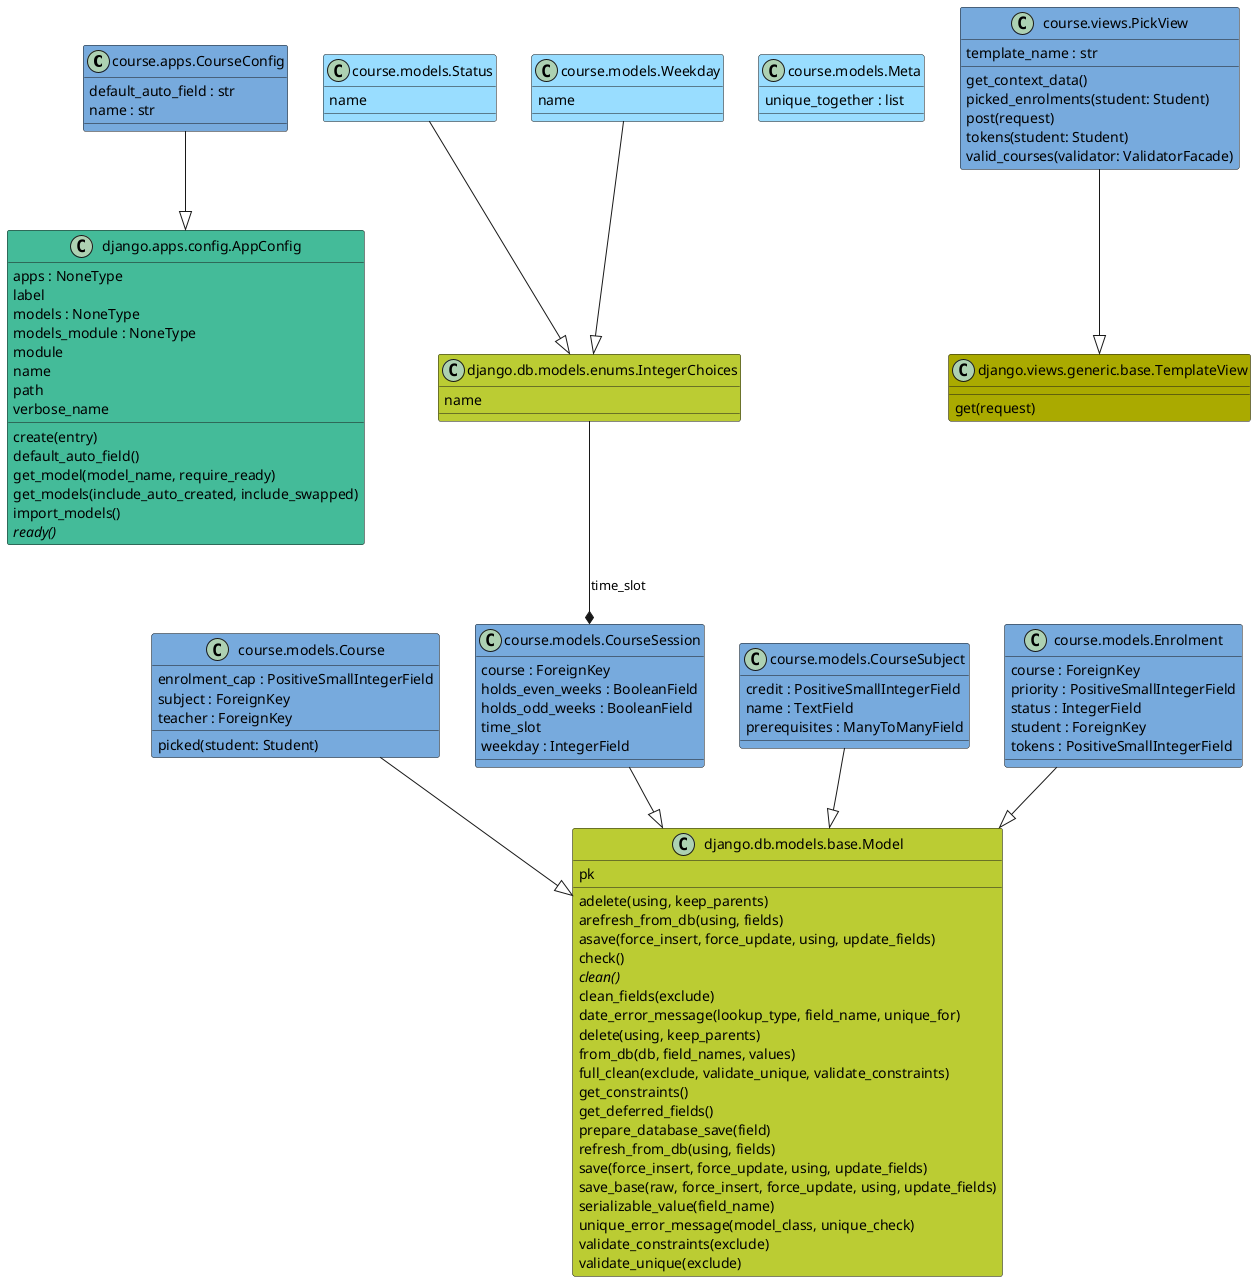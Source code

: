 @startuml classes
set namespaceSeparator none
class "course.apps.CourseConfig" as course.apps.CourseConfig #77AADD {
  default_auto_field : str
  name : str
}
class "course.models.Course" as course.models.Course #77AADD {
  enrolment_cap : PositiveSmallIntegerField
  subject : ForeignKey
  teacher : ForeignKey
  picked(student: Student)
}
class "course.models.CourseSession" as course.models.CourseSession #77AADD {
  course : ForeignKey
  holds_even_weeks : BooleanField
  holds_odd_weeks : BooleanField
  time_slot
  weekday : IntegerField
}
class "course.models.CourseSubject" as course.models.CourseSubject #77AADD {
  credit : PositiveSmallIntegerField
  name : TextField
  prerequisites : ManyToManyField
}
class "course.models.Enrolment" as course.models.Enrolment #77AADD {
  course : ForeignKey
  priority : PositiveSmallIntegerField
  status : IntegerField
  student : ForeignKey
  tokens : PositiveSmallIntegerField
}
class "course.models.Meta" as course.models.Enrolment.Meta #99DDFF {
  unique_together : list
}
class "course.models.Status" as course.models.Enrolment.Status #99DDFF {
  name
}
class "course.models.Weekday" as course.models.CourseSession.Weekday #99DDFF {
  name
}
class "course.views.PickView" as course.views.PickView #77AADD {
  template_name : str
  get_context_data()
  picked_enrolments(student: Student)
  post(request)
  tokens(student: Student)
  valid_courses(validator: ValidatorFacade)
}
class "django.apps.config.AppConfig" as django.apps.config.AppConfig #44BB99 {
  apps : NoneType
  label
  models : NoneType
  models_module : NoneType
  module
  name
  path
  verbose_name
  create(entry)
  default_auto_field()
  get_model(model_name, require_ready)
  get_models(include_auto_created, include_swapped)
  import_models()
  {abstract}ready()
}
class "django.db.models.base.Model" as django.db.models.base.Model #BBCC33 {
  pk
  adelete(using, keep_parents)
  arefresh_from_db(using, fields)
  asave(force_insert, force_update, using, update_fields)
  check()
  {abstract}clean()
  clean_fields(exclude)
  date_error_message(lookup_type, field_name, unique_for)
  delete(using, keep_parents)
  from_db(db, field_names, values)
  full_clean(exclude, validate_unique, validate_constraints)
  get_constraints()
  get_deferred_fields()
  prepare_database_save(field)
  refresh_from_db(using, fields)
  save(force_insert, force_update, using, update_fields)
  save_base(raw, force_insert, force_update, using, update_fields)
  serializable_value(field_name)
  unique_error_message(model_class, unique_check)
  validate_constraints(exclude)
  validate_unique(exclude)
}
class "django.db.models.enums.IntegerChoices" as django.db.models.enums.IntegerChoices #BBCC33 {
  name
}
class "django.views.generic.base.TemplateView" as django.views.generic.base.TemplateView #AAAA00 {
  get(request)
}
course.apps.CourseConfig --|> django.apps.config.AppConfig
course.models.Course --|> django.db.models.base.Model
course.models.CourseSession --|> django.db.models.base.Model
course.models.CourseSession.Weekday --|> django.db.models.enums.IntegerChoices
course.models.CourseSubject --|> django.db.models.base.Model
course.models.Enrolment --|> django.db.models.base.Model
course.models.Enrolment.Status --|> django.db.models.enums.IntegerChoices
course.views.PickView --|> django.views.generic.base.TemplateView
django.db.models.enums.IntegerChoices --* course.models.CourseSession : time_slot
@enduml
